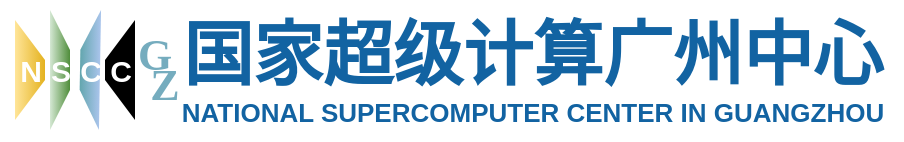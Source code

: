 <mxfile version="26.2.14">
  <diagram name="Page-1" id="xD8-93mIbkzqHhIZw4r1">
    <mxGraphModel dx="686" dy="378" grid="1" gridSize="10" guides="1" tooltips="1" connect="1" arrows="1" fold="1" page="1" pageScale="1" pageWidth="455" pageHeight="70" math="0" shadow="0">
      <root>
        <mxCell id="0" />
        <mxCell id="1" parent="0" />
        <mxCell id="VmvaCrHUOqGT1E6khJho-1" value="&lt;font style=&quot;font-size: 35px; color: rgb(18, 99, 162);&quot;&gt;&lt;b style=&quot;&quot;&gt;国家超级计算广州中心&lt;/b&gt;&lt;/font&gt;&lt;div&gt;&lt;font style=&quot;font-size: 13px; color: rgb(18, 99, 162);&quot;&gt;&lt;b style=&quot;&quot;&gt;NATIONAL SUPERCOMPUTER CENTER IN GUANGZHOU&lt;/b&gt;&lt;/font&gt;&lt;/div&gt;" style="text;html=1;align=center;verticalAlign=middle;resizable=0;points=[];autosize=1;strokeColor=none;fillColor=none;" parent="1" vertex="1">
          <mxGeometry x="83" width="370" height="70" as="geometry" />
        </mxCell>
        <mxCell id="VmvaCrHUOqGT1E6khJho-2" value="" style="shape=trapezoid;perimeter=trapezoidPerimeter;whiteSpace=wrap;html=1;fixedSize=1;rotation=90;strokeColor=none;fillColor=#4F8D3A;gradientColor=#D5E8D4;" parent="1" vertex="1">
          <mxGeometry x="2" y="30" width="60" height="10" as="geometry" />
        </mxCell>
        <mxCell id="VmvaCrHUOqGT1E6khJho-3" value="" style="shape=trapezoid;perimeter=trapezoidPerimeter;whiteSpace=wrap;html=1;fixedSize=1;rotation=-89;strokeColor=none;fillColor=#63A6AE;gradientColor=#A9C4EB;gradientDirection=south;" parent="1" vertex="1">
          <mxGeometry x="17" y="29.91" width="60" height="10" as="geometry" />
        </mxCell>
        <mxCell id="VmvaCrHUOqGT1E6khJho-5" value="" style="shape=trapezoid;perimeter=trapezoidPerimeter;whiteSpace=wrap;html=1;fixedSize=1;rotation=90;strokeColor=none;fillColor=#E4B21F;gradientColor=#FFE599;" parent="1" vertex="1">
          <mxGeometry x="-8" y="27.5" width="50" height="15" as="geometry" />
        </mxCell>
        <mxCell id="VmvaCrHUOqGT1E6khJho-6" value="" style="shape=trapezoid;perimeter=trapezoidPerimeter;whiteSpace=wrap;html=1;fixedSize=1;rotation=-90;strokeColor=none;fillColor=light-dark(#AB3D59,#EC8DA5);gradientColor=#EA6B66;fontSize=18;fontColor=#FFFFFF;fontStyle=1" parent="1" vertex="1">
          <mxGeometry x="37" y="27.5" width="50" height="15" as="geometry" />
        </mxCell>
        <mxCell id="VmvaCrHUOqGT1E6khJho-7" value="N" style="text;html=1;align=center;verticalAlign=middle;resizable=0;points=[];autosize=1;strokeColor=none;fillColor=none;fontSize=15;fontStyle=1;fontColor=light-dark(#FFFFFF,#FFFFFF);" parent="1" vertex="1">
          <mxGeometry x="2" y="20" width="30" height="30" as="geometry" />
        </mxCell>
        <mxCell id="VmvaCrHUOqGT1E6khJho-8" value="C" style="text;html=1;align=center;verticalAlign=middle;resizable=0;points=[];autosize=1;strokeColor=none;fillColor=none;fontSize=15;fontColor=#FFFFFF;fontStyle=1" parent="1" vertex="1">
          <mxGeometry x="32" y="20" width="30" height="30" as="geometry" />
        </mxCell>
        <mxCell id="VmvaCrHUOqGT1E6khJho-9" value="S" style="text;html=1;align=center;verticalAlign=middle;resizable=0;points=[];autosize=1;strokeColor=none;fillColor=none;fontSize=15;fontColor=#FFFFFF;fontStyle=1" parent="1" vertex="1">
          <mxGeometry x="17" y="20" width="30" height="30" as="geometry" />
        </mxCell>
        <mxCell id="VmvaCrHUOqGT1E6khJho-10" value="C" style="text;html=1;align=center;verticalAlign=middle;resizable=0;points=[];autosize=1;strokeColor=none;fillColor=none;fontSize=15;fontColor=#FFFFFF;fontStyle=1" parent="1" vertex="1">
          <mxGeometry x="47" y="20" width="30" height="30" as="geometry" />
        </mxCell>
        <mxCell id="VmvaCrHUOqGT1E6khJho-11" value="G" style="text;html=1;align=center;verticalAlign=middle;resizable=0;points=[];autosize=1;strokeColor=none;fillColor=none;fontSize=22;fontStyle=1;fontColor=#75ACBE;fontFamily=Tahoma;" parent="1" vertex="1">
          <mxGeometry x="59" y="7.5" width="40" height="40" as="geometry" />
        </mxCell>
        <mxCell id="VmvaCrHUOqGT1E6khJho-13" value="Z" style="text;html=1;align=center;verticalAlign=middle;resizable=0;points=[];autosize=1;strokeColor=none;fillColor=none;fontSize=22;fontStyle=1;fontColor=#75ACBE;fontFamily=Tahoma;" parent="1" vertex="1">
          <mxGeometry x="64" y="22.5" width="40" height="40" as="geometry" />
        </mxCell>
      </root>
    </mxGraphModel>
  </diagram>
</mxfile>
